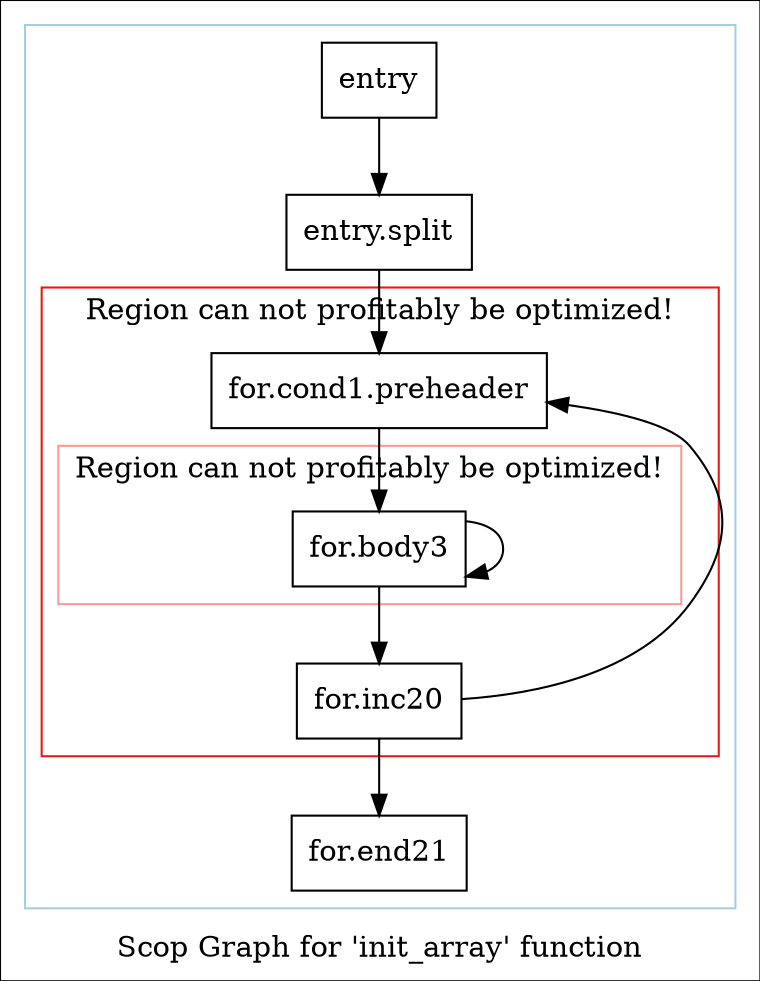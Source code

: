 digraph "Scop Graph for 'init_array' function" {
	label="Scop Graph for 'init_array' function";

	Node0x506ed60 [shape=record,label="{entry}"];
	Node0x506ed60 -> Node0x506f520;
	Node0x506f520 [shape=record,label="{entry.split}"];
	Node0x506f520 -> Node0x5070e00;
	Node0x5070e00 [shape=record,label="{for.cond1.preheader}"];
	Node0x5070e00 -> Node0x506cfc0;
	Node0x506cfc0 [shape=record,label="{for.body3}"];
	Node0x506cfc0 -> Node0x506cfc0[constraint=false];
	Node0x506cfc0 -> Node0x5072380;
	Node0x5072380 [shape=record,label="{for.inc20}"];
	Node0x5072380 -> Node0x5070e00[constraint=false];
	Node0x5072380 -> Node0x506cf30;
	Node0x506cf30 [shape=record,label="{for.end21}"];
	colorscheme = "paired12"
        subgraph cluster_0x5061ba0 {
          label = "";
          style = solid;
          color = 1
          subgraph cluster_0x5062730 {
            label = "Region can not profitably be optimized!";
            style = solid;
            color = 6
            subgraph cluster_0x5061e90 {
              label = "Region can not profitably be optimized!";
              style = solid;
              color = 5
              Node0x506cfc0;
            }
            Node0x5070e00;
            Node0x5072380;
          }
          Node0x506ed60;
          Node0x506f520;
          Node0x506cf30;
        }
}
